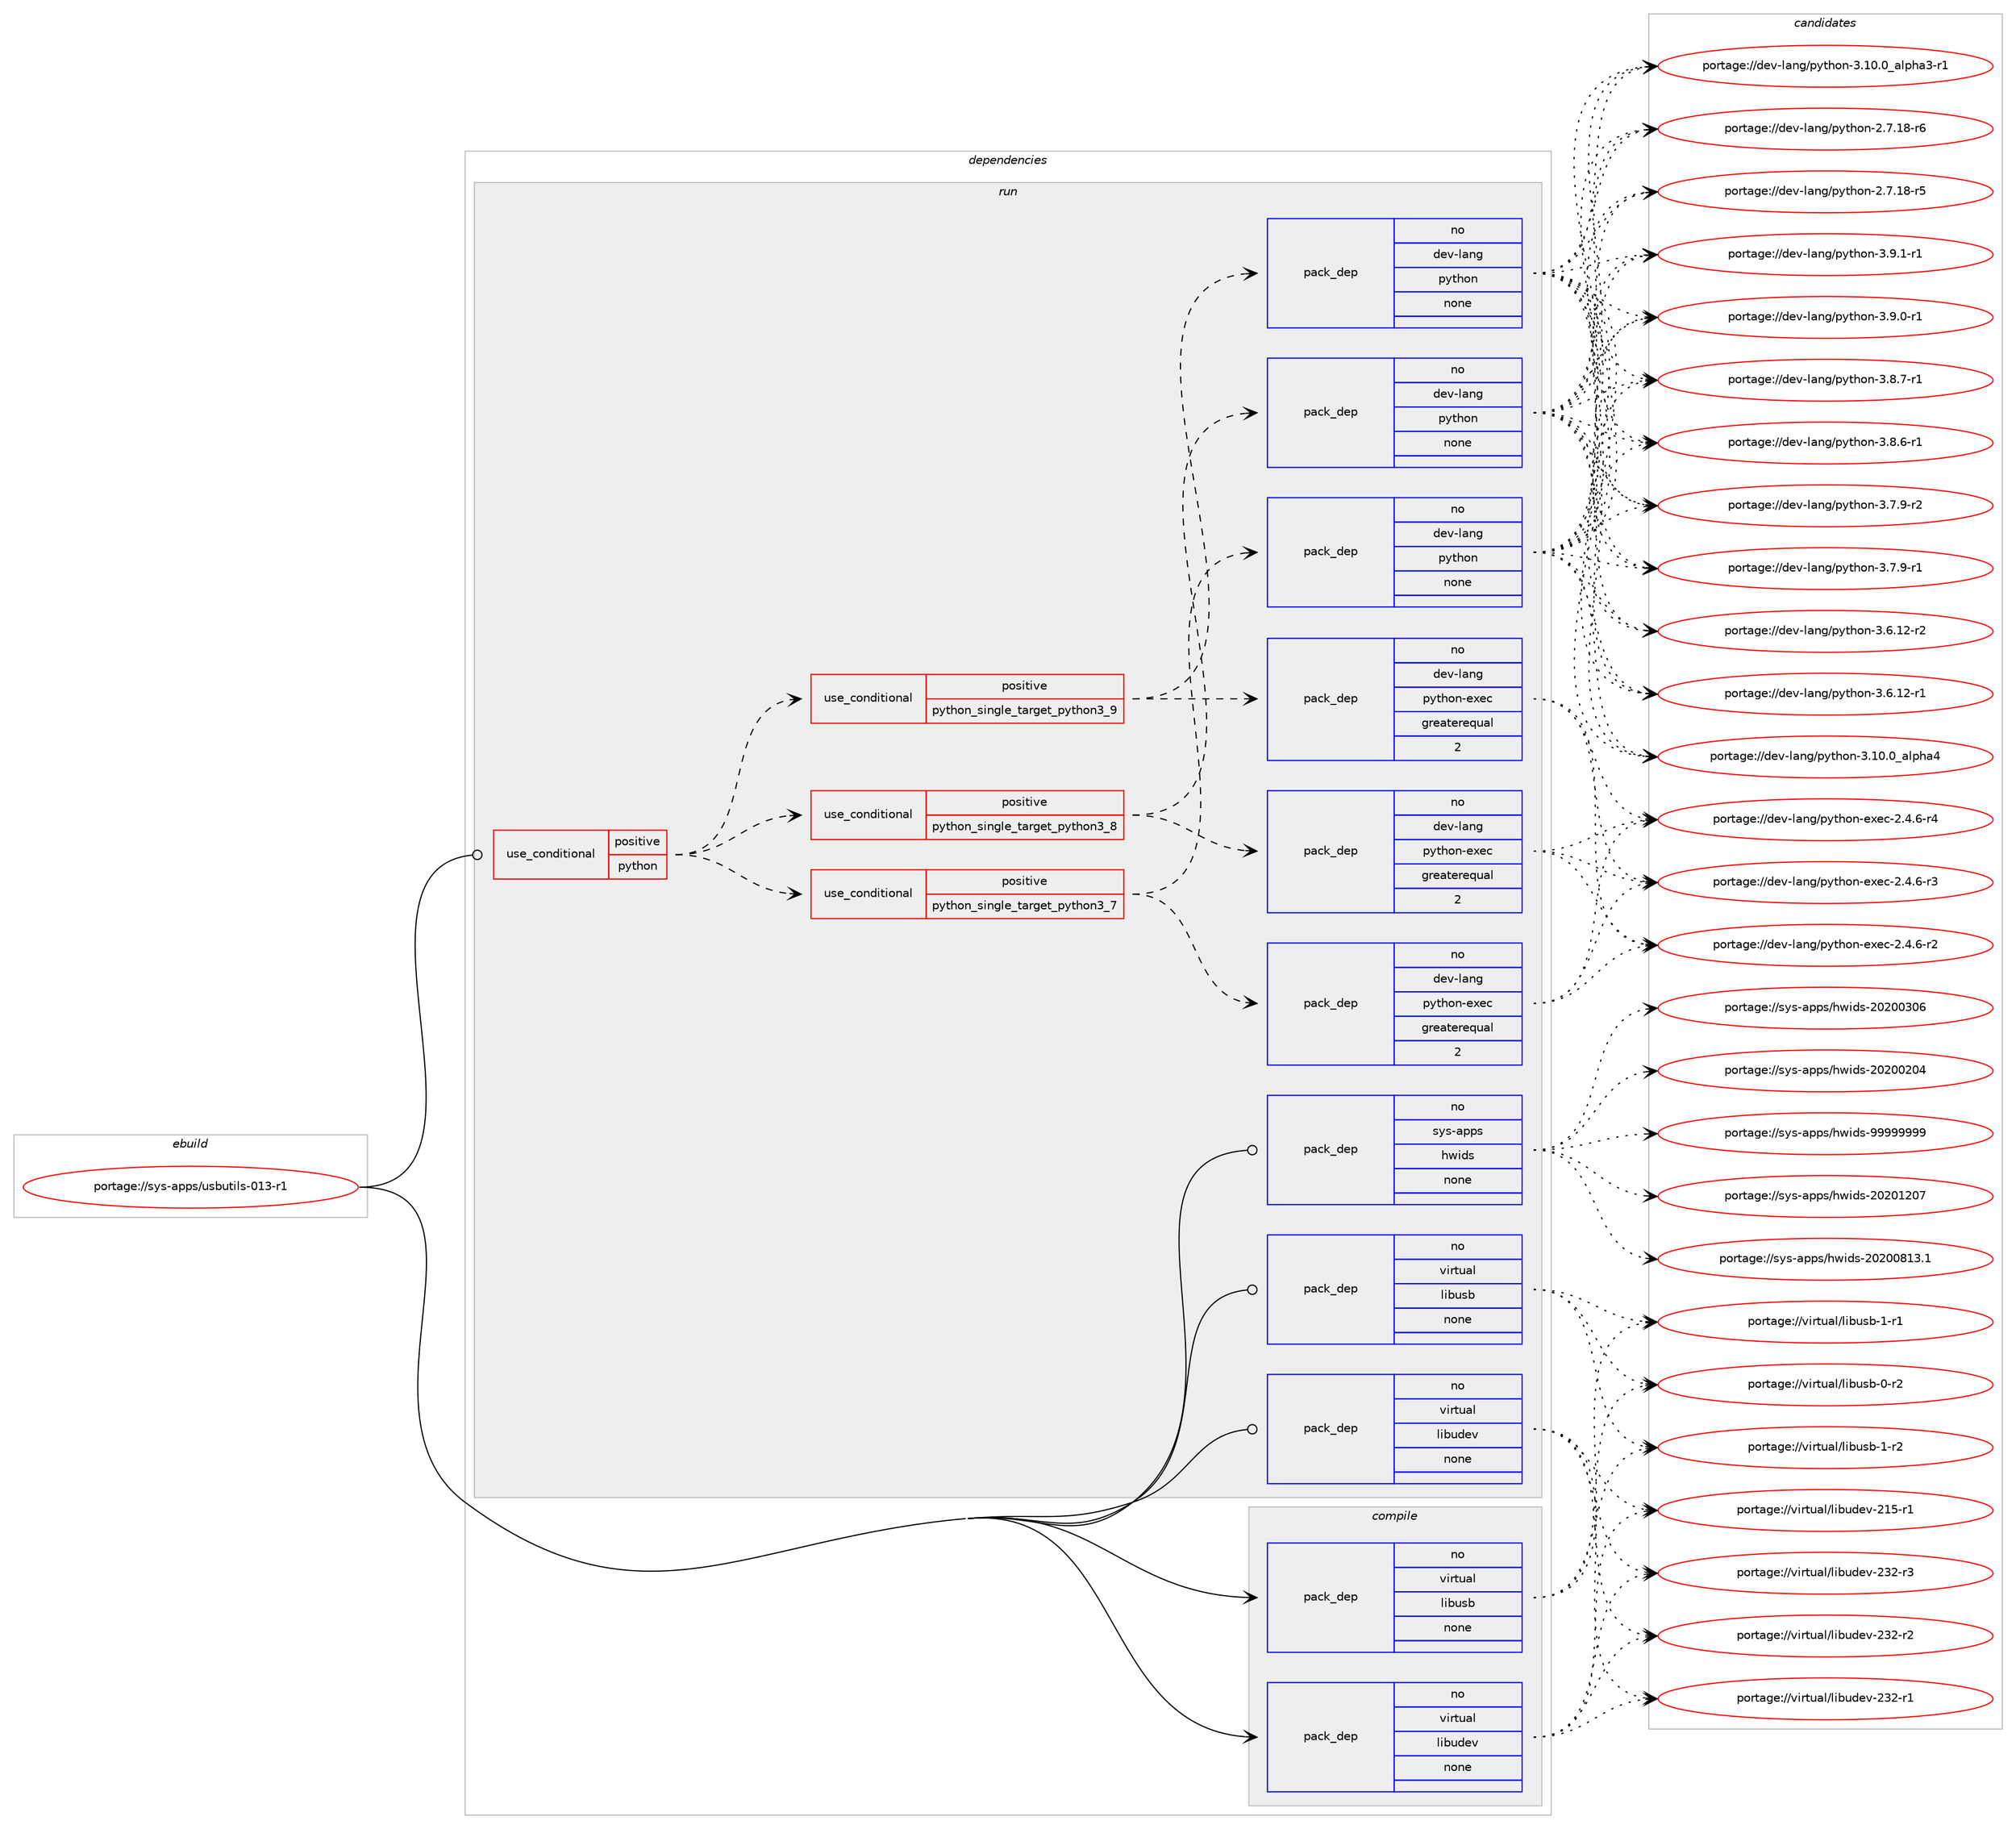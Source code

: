 digraph prolog {

# *************
# Graph options
# *************

newrank=true;
concentrate=true;
compound=true;
graph [rankdir=LR,fontname=Helvetica,fontsize=10,ranksep=1.5];#, ranksep=2.5, nodesep=0.2];
edge  [arrowhead=vee];
node  [fontname=Helvetica,fontsize=10];

# **********
# The ebuild
# **********

subgraph cluster_leftcol {
color=gray;
rank=same;
label=<<i>ebuild</i>>;
id [label="portage://sys-apps/usbutils-013-r1", color=red, width=4, href="../sys-apps/usbutils-013-r1.svg"];
}

# ****************
# The dependencies
# ****************

subgraph cluster_midcol {
color=gray;
label=<<i>dependencies</i>>;
subgraph cluster_compile {
fillcolor="#eeeeee";
style=filled;
label=<<i>compile</i>>;
subgraph pack8300 {
dependency11951 [label=<<TABLE BORDER="0" CELLBORDER="1" CELLSPACING="0" CELLPADDING="4" WIDTH="220"><TR><TD ROWSPAN="6" CELLPADDING="30">pack_dep</TD></TR><TR><TD WIDTH="110">no</TD></TR><TR><TD>virtual</TD></TR><TR><TD>libudev</TD></TR><TR><TD>none</TD></TR><TR><TD></TD></TR></TABLE>>, shape=none, color=blue];
}
id:e -> dependency11951:w [weight=20,style="solid",arrowhead="vee"];
subgraph pack8301 {
dependency11952 [label=<<TABLE BORDER="0" CELLBORDER="1" CELLSPACING="0" CELLPADDING="4" WIDTH="220"><TR><TD ROWSPAN="6" CELLPADDING="30">pack_dep</TD></TR><TR><TD WIDTH="110">no</TD></TR><TR><TD>virtual</TD></TR><TR><TD>libusb</TD></TR><TR><TD>none</TD></TR><TR><TD></TD></TR></TABLE>>, shape=none, color=blue];
}
id:e -> dependency11952:w [weight=20,style="solid",arrowhead="vee"];
}
subgraph cluster_compileandrun {
fillcolor="#eeeeee";
style=filled;
label=<<i>compile and run</i>>;
}
subgraph cluster_run {
fillcolor="#eeeeee";
style=filled;
label=<<i>run</i>>;
subgraph cond3538 {
dependency11953 [label=<<TABLE BORDER="0" CELLBORDER="1" CELLSPACING="0" CELLPADDING="4"><TR><TD ROWSPAN="3" CELLPADDING="10">use_conditional</TD></TR><TR><TD>positive</TD></TR><TR><TD>python</TD></TR></TABLE>>, shape=none, color=red];
subgraph cond3539 {
dependency11954 [label=<<TABLE BORDER="0" CELLBORDER="1" CELLSPACING="0" CELLPADDING="4"><TR><TD ROWSPAN="3" CELLPADDING="10">use_conditional</TD></TR><TR><TD>positive</TD></TR><TR><TD>python_single_target_python3_7</TD></TR></TABLE>>, shape=none, color=red];
subgraph pack8302 {
dependency11955 [label=<<TABLE BORDER="0" CELLBORDER="1" CELLSPACING="0" CELLPADDING="4" WIDTH="220"><TR><TD ROWSPAN="6" CELLPADDING="30">pack_dep</TD></TR><TR><TD WIDTH="110">no</TD></TR><TR><TD>dev-lang</TD></TR><TR><TD>python</TD></TR><TR><TD>none</TD></TR><TR><TD></TD></TR></TABLE>>, shape=none, color=blue];
}
dependency11954:e -> dependency11955:w [weight=20,style="dashed",arrowhead="vee"];
subgraph pack8303 {
dependency11956 [label=<<TABLE BORDER="0" CELLBORDER="1" CELLSPACING="0" CELLPADDING="4" WIDTH="220"><TR><TD ROWSPAN="6" CELLPADDING="30">pack_dep</TD></TR><TR><TD WIDTH="110">no</TD></TR><TR><TD>dev-lang</TD></TR><TR><TD>python-exec</TD></TR><TR><TD>greaterequal</TD></TR><TR><TD>2</TD></TR></TABLE>>, shape=none, color=blue];
}
dependency11954:e -> dependency11956:w [weight=20,style="dashed",arrowhead="vee"];
}
dependency11953:e -> dependency11954:w [weight=20,style="dashed",arrowhead="vee"];
subgraph cond3540 {
dependency11957 [label=<<TABLE BORDER="0" CELLBORDER="1" CELLSPACING="0" CELLPADDING="4"><TR><TD ROWSPAN="3" CELLPADDING="10">use_conditional</TD></TR><TR><TD>positive</TD></TR><TR><TD>python_single_target_python3_8</TD></TR></TABLE>>, shape=none, color=red];
subgraph pack8304 {
dependency11958 [label=<<TABLE BORDER="0" CELLBORDER="1" CELLSPACING="0" CELLPADDING="4" WIDTH="220"><TR><TD ROWSPAN="6" CELLPADDING="30">pack_dep</TD></TR><TR><TD WIDTH="110">no</TD></TR><TR><TD>dev-lang</TD></TR><TR><TD>python</TD></TR><TR><TD>none</TD></TR><TR><TD></TD></TR></TABLE>>, shape=none, color=blue];
}
dependency11957:e -> dependency11958:w [weight=20,style="dashed",arrowhead="vee"];
subgraph pack8305 {
dependency11959 [label=<<TABLE BORDER="0" CELLBORDER="1" CELLSPACING="0" CELLPADDING="4" WIDTH="220"><TR><TD ROWSPAN="6" CELLPADDING="30">pack_dep</TD></TR><TR><TD WIDTH="110">no</TD></TR><TR><TD>dev-lang</TD></TR><TR><TD>python-exec</TD></TR><TR><TD>greaterequal</TD></TR><TR><TD>2</TD></TR></TABLE>>, shape=none, color=blue];
}
dependency11957:e -> dependency11959:w [weight=20,style="dashed",arrowhead="vee"];
}
dependency11953:e -> dependency11957:w [weight=20,style="dashed",arrowhead="vee"];
subgraph cond3541 {
dependency11960 [label=<<TABLE BORDER="0" CELLBORDER="1" CELLSPACING="0" CELLPADDING="4"><TR><TD ROWSPAN="3" CELLPADDING="10">use_conditional</TD></TR><TR><TD>positive</TD></TR><TR><TD>python_single_target_python3_9</TD></TR></TABLE>>, shape=none, color=red];
subgraph pack8306 {
dependency11961 [label=<<TABLE BORDER="0" CELLBORDER="1" CELLSPACING="0" CELLPADDING="4" WIDTH="220"><TR><TD ROWSPAN="6" CELLPADDING="30">pack_dep</TD></TR><TR><TD WIDTH="110">no</TD></TR><TR><TD>dev-lang</TD></TR><TR><TD>python</TD></TR><TR><TD>none</TD></TR><TR><TD></TD></TR></TABLE>>, shape=none, color=blue];
}
dependency11960:e -> dependency11961:w [weight=20,style="dashed",arrowhead="vee"];
subgraph pack8307 {
dependency11962 [label=<<TABLE BORDER="0" CELLBORDER="1" CELLSPACING="0" CELLPADDING="4" WIDTH="220"><TR><TD ROWSPAN="6" CELLPADDING="30">pack_dep</TD></TR><TR><TD WIDTH="110">no</TD></TR><TR><TD>dev-lang</TD></TR><TR><TD>python-exec</TD></TR><TR><TD>greaterequal</TD></TR><TR><TD>2</TD></TR></TABLE>>, shape=none, color=blue];
}
dependency11960:e -> dependency11962:w [weight=20,style="dashed",arrowhead="vee"];
}
dependency11953:e -> dependency11960:w [weight=20,style="dashed",arrowhead="vee"];
}
id:e -> dependency11953:w [weight=20,style="solid",arrowhead="odot"];
subgraph pack8308 {
dependency11963 [label=<<TABLE BORDER="0" CELLBORDER="1" CELLSPACING="0" CELLPADDING="4" WIDTH="220"><TR><TD ROWSPAN="6" CELLPADDING="30">pack_dep</TD></TR><TR><TD WIDTH="110">no</TD></TR><TR><TD>sys-apps</TD></TR><TR><TD>hwids</TD></TR><TR><TD>none</TD></TR><TR><TD></TD></TR></TABLE>>, shape=none, color=blue];
}
id:e -> dependency11963:w [weight=20,style="solid",arrowhead="odot"];
subgraph pack8309 {
dependency11964 [label=<<TABLE BORDER="0" CELLBORDER="1" CELLSPACING="0" CELLPADDING="4" WIDTH="220"><TR><TD ROWSPAN="6" CELLPADDING="30">pack_dep</TD></TR><TR><TD WIDTH="110">no</TD></TR><TR><TD>virtual</TD></TR><TR><TD>libudev</TD></TR><TR><TD>none</TD></TR><TR><TD></TD></TR></TABLE>>, shape=none, color=blue];
}
id:e -> dependency11964:w [weight=20,style="solid",arrowhead="odot"];
subgraph pack8310 {
dependency11965 [label=<<TABLE BORDER="0" CELLBORDER="1" CELLSPACING="0" CELLPADDING="4" WIDTH="220"><TR><TD ROWSPAN="6" CELLPADDING="30">pack_dep</TD></TR><TR><TD WIDTH="110">no</TD></TR><TR><TD>virtual</TD></TR><TR><TD>libusb</TD></TR><TR><TD>none</TD></TR><TR><TD></TD></TR></TABLE>>, shape=none, color=blue];
}
id:e -> dependency11965:w [weight=20,style="solid",arrowhead="odot"];
}
}

# **************
# The candidates
# **************

subgraph cluster_choices {
rank=same;
color=gray;
label=<<i>candidates</i>>;

subgraph choice8300 {
color=black;
nodesep=1;
choice118105114116117971084710810598117100101118455051504511451 [label="portage://virtual/libudev-232-r3", color=red, width=4,href="../virtual/libudev-232-r3.svg"];
choice118105114116117971084710810598117100101118455051504511450 [label="portage://virtual/libudev-232-r2", color=red, width=4,href="../virtual/libudev-232-r2.svg"];
choice118105114116117971084710810598117100101118455051504511449 [label="portage://virtual/libudev-232-r1", color=red, width=4,href="../virtual/libudev-232-r1.svg"];
choice118105114116117971084710810598117100101118455049534511449 [label="portage://virtual/libudev-215-r1", color=red, width=4,href="../virtual/libudev-215-r1.svg"];
dependency11951:e -> choice118105114116117971084710810598117100101118455051504511451:w [style=dotted,weight="100"];
dependency11951:e -> choice118105114116117971084710810598117100101118455051504511450:w [style=dotted,weight="100"];
dependency11951:e -> choice118105114116117971084710810598117100101118455051504511449:w [style=dotted,weight="100"];
dependency11951:e -> choice118105114116117971084710810598117100101118455049534511449:w [style=dotted,weight="100"];
}
subgraph choice8301 {
color=black;
nodesep=1;
choice1181051141161179710847108105981171159845494511450 [label="portage://virtual/libusb-1-r2", color=red, width=4,href="../virtual/libusb-1-r2.svg"];
choice1181051141161179710847108105981171159845494511449 [label="portage://virtual/libusb-1-r1", color=red, width=4,href="../virtual/libusb-1-r1.svg"];
choice1181051141161179710847108105981171159845484511450 [label="portage://virtual/libusb-0-r2", color=red, width=4,href="../virtual/libusb-0-r2.svg"];
dependency11952:e -> choice1181051141161179710847108105981171159845494511450:w [style=dotted,weight="100"];
dependency11952:e -> choice1181051141161179710847108105981171159845494511449:w [style=dotted,weight="100"];
dependency11952:e -> choice1181051141161179710847108105981171159845484511450:w [style=dotted,weight="100"];
}
subgraph choice8302 {
color=black;
nodesep=1;
choice1001011184510897110103471121211161041111104551465746494511449 [label="portage://dev-lang/python-3.9.1-r1", color=red, width=4,href="../dev-lang/python-3.9.1-r1.svg"];
choice1001011184510897110103471121211161041111104551465746484511449 [label="portage://dev-lang/python-3.9.0-r1", color=red, width=4,href="../dev-lang/python-3.9.0-r1.svg"];
choice1001011184510897110103471121211161041111104551465646554511449 [label="portage://dev-lang/python-3.8.7-r1", color=red, width=4,href="../dev-lang/python-3.8.7-r1.svg"];
choice1001011184510897110103471121211161041111104551465646544511449 [label="portage://dev-lang/python-3.8.6-r1", color=red, width=4,href="../dev-lang/python-3.8.6-r1.svg"];
choice1001011184510897110103471121211161041111104551465546574511450 [label="portage://dev-lang/python-3.7.9-r2", color=red, width=4,href="../dev-lang/python-3.7.9-r2.svg"];
choice1001011184510897110103471121211161041111104551465546574511449 [label="portage://dev-lang/python-3.7.9-r1", color=red, width=4,href="../dev-lang/python-3.7.9-r1.svg"];
choice100101118451089711010347112121116104111110455146544649504511450 [label="portage://dev-lang/python-3.6.12-r2", color=red, width=4,href="../dev-lang/python-3.6.12-r2.svg"];
choice100101118451089711010347112121116104111110455146544649504511449 [label="portage://dev-lang/python-3.6.12-r1", color=red, width=4,href="../dev-lang/python-3.6.12-r1.svg"];
choice1001011184510897110103471121211161041111104551464948464895971081121049752 [label="portage://dev-lang/python-3.10.0_alpha4", color=red, width=4,href="../dev-lang/python-3.10.0_alpha4.svg"];
choice10010111845108971101034711212111610411111045514649484648959710811210497514511449 [label="portage://dev-lang/python-3.10.0_alpha3-r1", color=red, width=4,href="../dev-lang/python-3.10.0_alpha3-r1.svg"];
choice100101118451089711010347112121116104111110455046554649564511454 [label="portage://dev-lang/python-2.7.18-r6", color=red, width=4,href="../dev-lang/python-2.7.18-r6.svg"];
choice100101118451089711010347112121116104111110455046554649564511453 [label="portage://dev-lang/python-2.7.18-r5", color=red, width=4,href="../dev-lang/python-2.7.18-r5.svg"];
dependency11955:e -> choice1001011184510897110103471121211161041111104551465746494511449:w [style=dotted,weight="100"];
dependency11955:e -> choice1001011184510897110103471121211161041111104551465746484511449:w [style=dotted,weight="100"];
dependency11955:e -> choice1001011184510897110103471121211161041111104551465646554511449:w [style=dotted,weight="100"];
dependency11955:e -> choice1001011184510897110103471121211161041111104551465646544511449:w [style=dotted,weight="100"];
dependency11955:e -> choice1001011184510897110103471121211161041111104551465546574511450:w [style=dotted,weight="100"];
dependency11955:e -> choice1001011184510897110103471121211161041111104551465546574511449:w [style=dotted,weight="100"];
dependency11955:e -> choice100101118451089711010347112121116104111110455146544649504511450:w [style=dotted,weight="100"];
dependency11955:e -> choice100101118451089711010347112121116104111110455146544649504511449:w [style=dotted,weight="100"];
dependency11955:e -> choice1001011184510897110103471121211161041111104551464948464895971081121049752:w [style=dotted,weight="100"];
dependency11955:e -> choice10010111845108971101034711212111610411111045514649484648959710811210497514511449:w [style=dotted,weight="100"];
dependency11955:e -> choice100101118451089711010347112121116104111110455046554649564511454:w [style=dotted,weight="100"];
dependency11955:e -> choice100101118451089711010347112121116104111110455046554649564511453:w [style=dotted,weight="100"];
}
subgraph choice8303 {
color=black;
nodesep=1;
choice10010111845108971101034711212111610411111045101120101994550465246544511452 [label="portage://dev-lang/python-exec-2.4.6-r4", color=red, width=4,href="../dev-lang/python-exec-2.4.6-r4.svg"];
choice10010111845108971101034711212111610411111045101120101994550465246544511451 [label="portage://dev-lang/python-exec-2.4.6-r3", color=red, width=4,href="../dev-lang/python-exec-2.4.6-r3.svg"];
choice10010111845108971101034711212111610411111045101120101994550465246544511450 [label="portage://dev-lang/python-exec-2.4.6-r2", color=red, width=4,href="../dev-lang/python-exec-2.4.6-r2.svg"];
dependency11956:e -> choice10010111845108971101034711212111610411111045101120101994550465246544511452:w [style=dotted,weight="100"];
dependency11956:e -> choice10010111845108971101034711212111610411111045101120101994550465246544511451:w [style=dotted,weight="100"];
dependency11956:e -> choice10010111845108971101034711212111610411111045101120101994550465246544511450:w [style=dotted,weight="100"];
}
subgraph choice8304 {
color=black;
nodesep=1;
choice1001011184510897110103471121211161041111104551465746494511449 [label="portage://dev-lang/python-3.9.1-r1", color=red, width=4,href="../dev-lang/python-3.9.1-r1.svg"];
choice1001011184510897110103471121211161041111104551465746484511449 [label="portage://dev-lang/python-3.9.0-r1", color=red, width=4,href="../dev-lang/python-3.9.0-r1.svg"];
choice1001011184510897110103471121211161041111104551465646554511449 [label="portage://dev-lang/python-3.8.7-r1", color=red, width=4,href="../dev-lang/python-3.8.7-r1.svg"];
choice1001011184510897110103471121211161041111104551465646544511449 [label="portage://dev-lang/python-3.8.6-r1", color=red, width=4,href="../dev-lang/python-3.8.6-r1.svg"];
choice1001011184510897110103471121211161041111104551465546574511450 [label="portage://dev-lang/python-3.7.9-r2", color=red, width=4,href="../dev-lang/python-3.7.9-r2.svg"];
choice1001011184510897110103471121211161041111104551465546574511449 [label="portage://dev-lang/python-3.7.9-r1", color=red, width=4,href="../dev-lang/python-3.7.9-r1.svg"];
choice100101118451089711010347112121116104111110455146544649504511450 [label="portage://dev-lang/python-3.6.12-r2", color=red, width=4,href="../dev-lang/python-3.6.12-r2.svg"];
choice100101118451089711010347112121116104111110455146544649504511449 [label="portage://dev-lang/python-3.6.12-r1", color=red, width=4,href="../dev-lang/python-3.6.12-r1.svg"];
choice1001011184510897110103471121211161041111104551464948464895971081121049752 [label="portage://dev-lang/python-3.10.0_alpha4", color=red, width=4,href="../dev-lang/python-3.10.0_alpha4.svg"];
choice10010111845108971101034711212111610411111045514649484648959710811210497514511449 [label="portage://dev-lang/python-3.10.0_alpha3-r1", color=red, width=4,href="../dev-lang/python-3.10.0_alpha3-r1.svg"];
choice100101118451089711010347112121116104111110455046554649564511454 [label="portage://dev-lang/python-2.7.18-r6", color=red, width=4,href="../dev-lang/python-2.7.18-r6.svg"];
choice100101118451089711010347112121116104111110455046554649564511453 [label="portage://dev-lang/python-2.7.18-r5", color=red, width=4,href="../dev-lang/python-2.7.18-r5.svg"];
dependency11958:e -> choice1001011184510897110103471121211161041111104551465746494511449:w [style=dotted,weight="100"];
dependency11958:e -> choice1001011184510897110103471121211161041111104551465746484511449:w [style=dotted,weight="100"];
dependency11958:e -> choice1001011184510897110103471121211161041111104551465646554511449:w [style=dotted,weight="100"];
dependency11958:e -> choice1001011184510897110103471121211161041111104551465646544511449:w [style=dotted,weight="100"];
dependency11958:e -> choice1001011184510897110103471121211161041111104551465546574511450:w [style=dotted,weight="100"];
dependency11958:e -> choice1001011184510897110103471121211161041111104551465546574511449:w [style=dotted,weight="100"];
dependency11958:e -> choice100101118451089711010347112121116104111110455146544649504511450:w [style=dotted,weight="100"];
dependency11958:e -> choice100101118451089711010347112121116104111110455146544649504511449:w [style=dotted,weight="100"];
dependency11958:e -> choice1001011184510897110103471121211161041111104551464948464895971081121049752:w [style=dotted,weight="100"];
dependency11958:e -> choice10010111845108971101034711212111610411111045514649484648959710811210497514511449:w [style=dotted,weight="100"];
dependency11958:e -> choice100101118451089711010347112121116104111110455046554649564511454:w [style=dotted,weight="100"];
dependency11958:e -> choice100101118451089711010347112121116104111110455046554649564511453:w [style=dotted,weight="100"];
}
subgraph choice8305 {
color=black;
nodesep=1;
choice10010111845108971101034711212111610411111045101120101994550465246544511452 [label="portage://dev-lang/python-exec-2.4.6-r4", color=red, width=4,href="../dev-lang/python-exec-2.4.6-r4.svg"];
choice10010111845108971101034711212111610411111045101120101994550465246544511451 [label="portage://dev-lang/python-exec-2.4.6-r3", color=red, width=4,href="../dev-lang/python-exec-2.4.6-r3.svg"];
choice10010111845108971101034711212111610411111045101120101994550465246544511450 [label="portage://dev-lang/python-exec-2.4.6-r2", color=red, width=4,href="../dev-lang/python-exec-2.4.6-r2.svg"];
dependency11959:e -> choice10010111845108971101034711212111610411111045101120101994550465246544511452:w [style=dotted,weight="100"];
dependency11959:e -> choice10010111845108971101034711212111610411111045101120101994550465246544511451:w [style=dotted,weight="100"];
dependency11959:e -> choice10010111845108971101034711212111610411111045101120101994550465246544511450:w [style=dotted,weight="100"];
}
subgraph choice8306 {
color=black;
nodesep=1;
choice1001011184510897110103471121211161041111104551465746494511449 [label="portage://dev-lang/python-3.9.1-r1", color=red, width=4,href="../dev-lang/python-3.9.1-r1.svg"];
choice1001011184510897110103471121211161041111104551465746484511449 [label="portage://dev-lang/python-3.9.0-r1", color=red, width=4,href="../dev-lang/python-3.9.0-r1.svg"];
choice1001011184510897110103471121211161041111104551465646554511449 [label="portage://dev-lang/python-3.8.7-r1", color=red, width=4,href="../dev-lang/python-3.8.7-r1.svg"];
choice1001011184510897110103471121211161041111104551465646544511449 [label="portage://dev-lang/python-3.8.6-r1", color=red, width=4,href="../dev-lang/python-3.8.6-r1.svg"];
choice1001011184510897110103471121211161041111104551465546574511450 [label="portage://dev-lang/python-3.7.9-r2", color=red, width=4,href="../dev-lang/python-3.7.9-r2.svg"];
choice1001011184510897110103471121211161041111104551465546574511449 [label="portage://dev-lang/python-3.7.9-r1", color=red, width=4,href="../dev-lang/python-3.7.9-r1.svg"];
choice100101118451089711010347112121116104111110455146544649504511450 [label="portage://dev-lang/python-3.6.12-r2", color=red, width=4,href="../dev-lang/python-3.6.12-r2.svg"];
choice100101118451089711010347112121116104111110455146544649504511449 [label="portage://dev-lang/python-3.6.12-r1", color=red, width=4,href="../dev-lang/python-3.6.12-r1.svg"];
choice1001011184510897110103471121211161041111104551464948464895971081121049752 [label="portage://dev-lang/python-3.10.0_alpha4", color=red, width=4,href="../dev-lang/python-3.10.0_alpha4.svg"];
choice10010111845108971101034711212111610411111045514649484648959710811210497514511449 [label="portage://dev-lang/python-3.10.0_alpha3-r1", color=red, width=4,href="../dev-lang/python-3.10.0_alpha3-r1.svg"];
choice100101118451089711010347112121116104111110455046554649564511454 [label="portage://dev-lang/python-2.7.18-r6", color=red, width=4,href="../dev-lang/python-2.7.18-r6.svg"];
choice100101118451089711010347112121116104111110455046554649564511453 [label="portage://dev-lang/python-2.7.18-r5", color=red, width=4,href="../dev-lang/python-2.7.18-r5.svg"];
dependency11961:e -> choice1001011184510897110103471121211161041111104551465746494511449:w [style=dotted,weight="100"];
dependency11961:e -> choice1001011184510897110103471121211161041111104551465746484511449:w [style=dotted,weight="100"];
dependency11961:e -> choice1001011184510897110103471121211161041111104551465646554511449:w [style=dotted,weight="100"];
dependency11961:e -> choice1001011184510897110103471121211161041111104551465646544511449:w [style=dotted,weight="100"];
dependency11961:e -> choice1001011184510897110103471121211161041111104551465546574511450:w [style=dotted,weight="100"];
dependency11961:e -> choice1001011184510897110103471121211161041111104551465546574511449:w [style=dotted,weight="100"];
dependency11961:e -> choice100101118451089711010347112121116104111110455146544649504511450:w [style=dotted,weight="100"];
dependency11961:e -> choice100101118451089711010347112121116104111110455146544649504511449:w [style=dotted,weight="100"];
dependency11961:e -> choice1001011184510897110103471121211161041111104551464948464895971081121049752:w [style=dotted,weight="100"];
dependency11961:e -> choice10010111845108971101034711212111610411111045514649484648959710811210497514511449:w [style=dotted,weight="100"];
dependency11961:e -> choice100101118451089711010347112121116104111110455046554649564511454:w [style=dotted,weight="100"];
dependency11961:e -> choice100101118451089711010347112121116104111110455046554649564511453:w [style=dotted,weight="100"];
}
subgraph choice8307 {
color=black;
nodesep=1;
choice10010111845108971101034711212111610411111045101120101994550465246544511452 [label="portage://dev-lang/python-exec-2.4.6-r4", color=red, width=4,href="../dev-lang/python-exec-2.4.6-r4.svg"];
choice10010111845108971101034711212111610411111045101120101994550465246544511451 [label="portage://dev-lang/python-exec-2.4.6-r3", color=red, width=4,href="../dev-lang/python-exec-2.4.6-r3.svg"];
choice10010111845108971101034711212111610411111045101120101994550465246544511450 [label="portage://dev-lang/python-exec-2.4.6-r2", color=red, width=4,href="../dev-lang/python-exec-2.4.6-r2.svg"];
dependency11962:e -> choice10010111845108971101034711212111610411111045101120101994550465246544511452:w [style=dotted,weight="100"];
dependency11962:e -> choice10010111845108971101034711212111610411111045101120101994550465246544511451:w [style=dotted,weight="100"];
dependency11962:e -> choice10010111845108971101034711212111610411111045101120101994550465246544511450:w [style=dotted,weight="100"];
}
subgraph choice8308 {
color=black;
nodesep=1;
choice115121115459711211211547104119105100115455757575757575757 [label="portage://sys-apps/hwids-99999999", color=red, width=4,href="../sys-apps/hwids-99999999.svg"];
choice115121115459711211211547104119105100115455048504849504855 [label="portage://sys-apps/hwids-20201207", color=red, width=4,href="../sys-apps/hwids-20201207.svg"];
choice1151211154597112112115471041191051001154550485048485649514649 [label="portage://sys-apps/hwids-20200813.1", color=red, width=4,href="../sys-apps/hwids-20200813.1.svg"];
choice115121115459711211211547104119105100115455048504848514854 [label="portage://sys-apps/hwids-20200306", color=red, width=4,href="../sys-apps/hwids-20200306.svg"];
choice115121115459711211211547104119105100115455048504848504852 [label="portage://sys-apps/hwids-20200204", color=red, width=4,href="../sys-apps/hwids-20200204.svg"];
dependency11963:e -> choice115121115459711211211547104119105100115455757575757575757:w [style=dotted,weight="100"];
dependency11963:e -> choice115121115459711211211547104119105100115455048504849504855:w [style=dotted,weight="100"];
dependency11963:e -> choice1151211154597112112115471041191051001154550485048485649514649:w [style=dotted,weight="100"];
dependency11963:e -> choice115121115459711211211547104119105100115455048504848514854:w [style=dotted,weight="100"];
dependency11963:e -> choice115121115459711211211547104119105100115455048504848504852:w [style=dotted,weight="100"];
}
subgraph choice8309 {
color=black;
nodesep=1;
choice118105114116117971084710810598117100101118455051504511451 [label="portage://virtual/libudev-232-r3", color=red, width=4,href="../virtual/libudev-232-r3.svg"];
choice118105114116117971084710810598117100101118455051504511450 [label="portage://virtual/libudev-232-r2", color=red, width=4,href="../virtual/libudev-232-r2.svg"];
choice118105114116117971084710810598117100101118455051504511449 [label="portage://virtual/libudev-232-r1", color=red, width=4,href="../virtual/libudev-232-r1.svg"];
choice118105114116117971084710810598117100101118455049534511449 [label="portage://virtual/libudev-215-r1", color=red, width=4,href="../virtual/libudev-215-r1.svg"];
dependency11964:e -> choice118105114116117971084710810598117100101118455051504511451:w [style=dotted,weight="100"];
dependency11964:e -> choice118105114116117971084710810598117100101118455051504511450:w [style=dotted,weight="100"];
dependency11964:e -> choice118105114116117971084710810598117100101118455051504511449:w [style=dotted,weight="100"];
dependency11964:e -> choice118105114116117971084710810598117100101118455049534511449:w [style=dotted,weight="100"];
}
subgraph choice8310 {
color=black;
nodesep=1;
choice1181051141161179710847108105981171159845494511450 [label="portage://virtual/libusb-1-r2", color=red, width=4,href="../virtual/libusb-1-r2.svg"];
choice1181051141161179710847108105981171159845494511449 [label="portage://virtual/libusb-1-r1", color=red, width=4,href="../virtual/libusb-1-r1.svg"];
choice1181051141161179710847108105981171159845484511450 [label="portage://virtual/libusb-0-r2", color=red, width=4,href="../virtual/libusb-0-r2.svg"];
dependency11965:e -> choice1181051141161179710847108105981171159845494511450:w [style=dotted,weight="100"];
dependency11965:e -> choice1181051141161179710847108105981171159845494511449:w [style=dotted,weight="100"];
dependency11965:e -> choice1181051141161179710847108105981171159845484511450:w [style=dotted,weight="100"];
}
}

}
